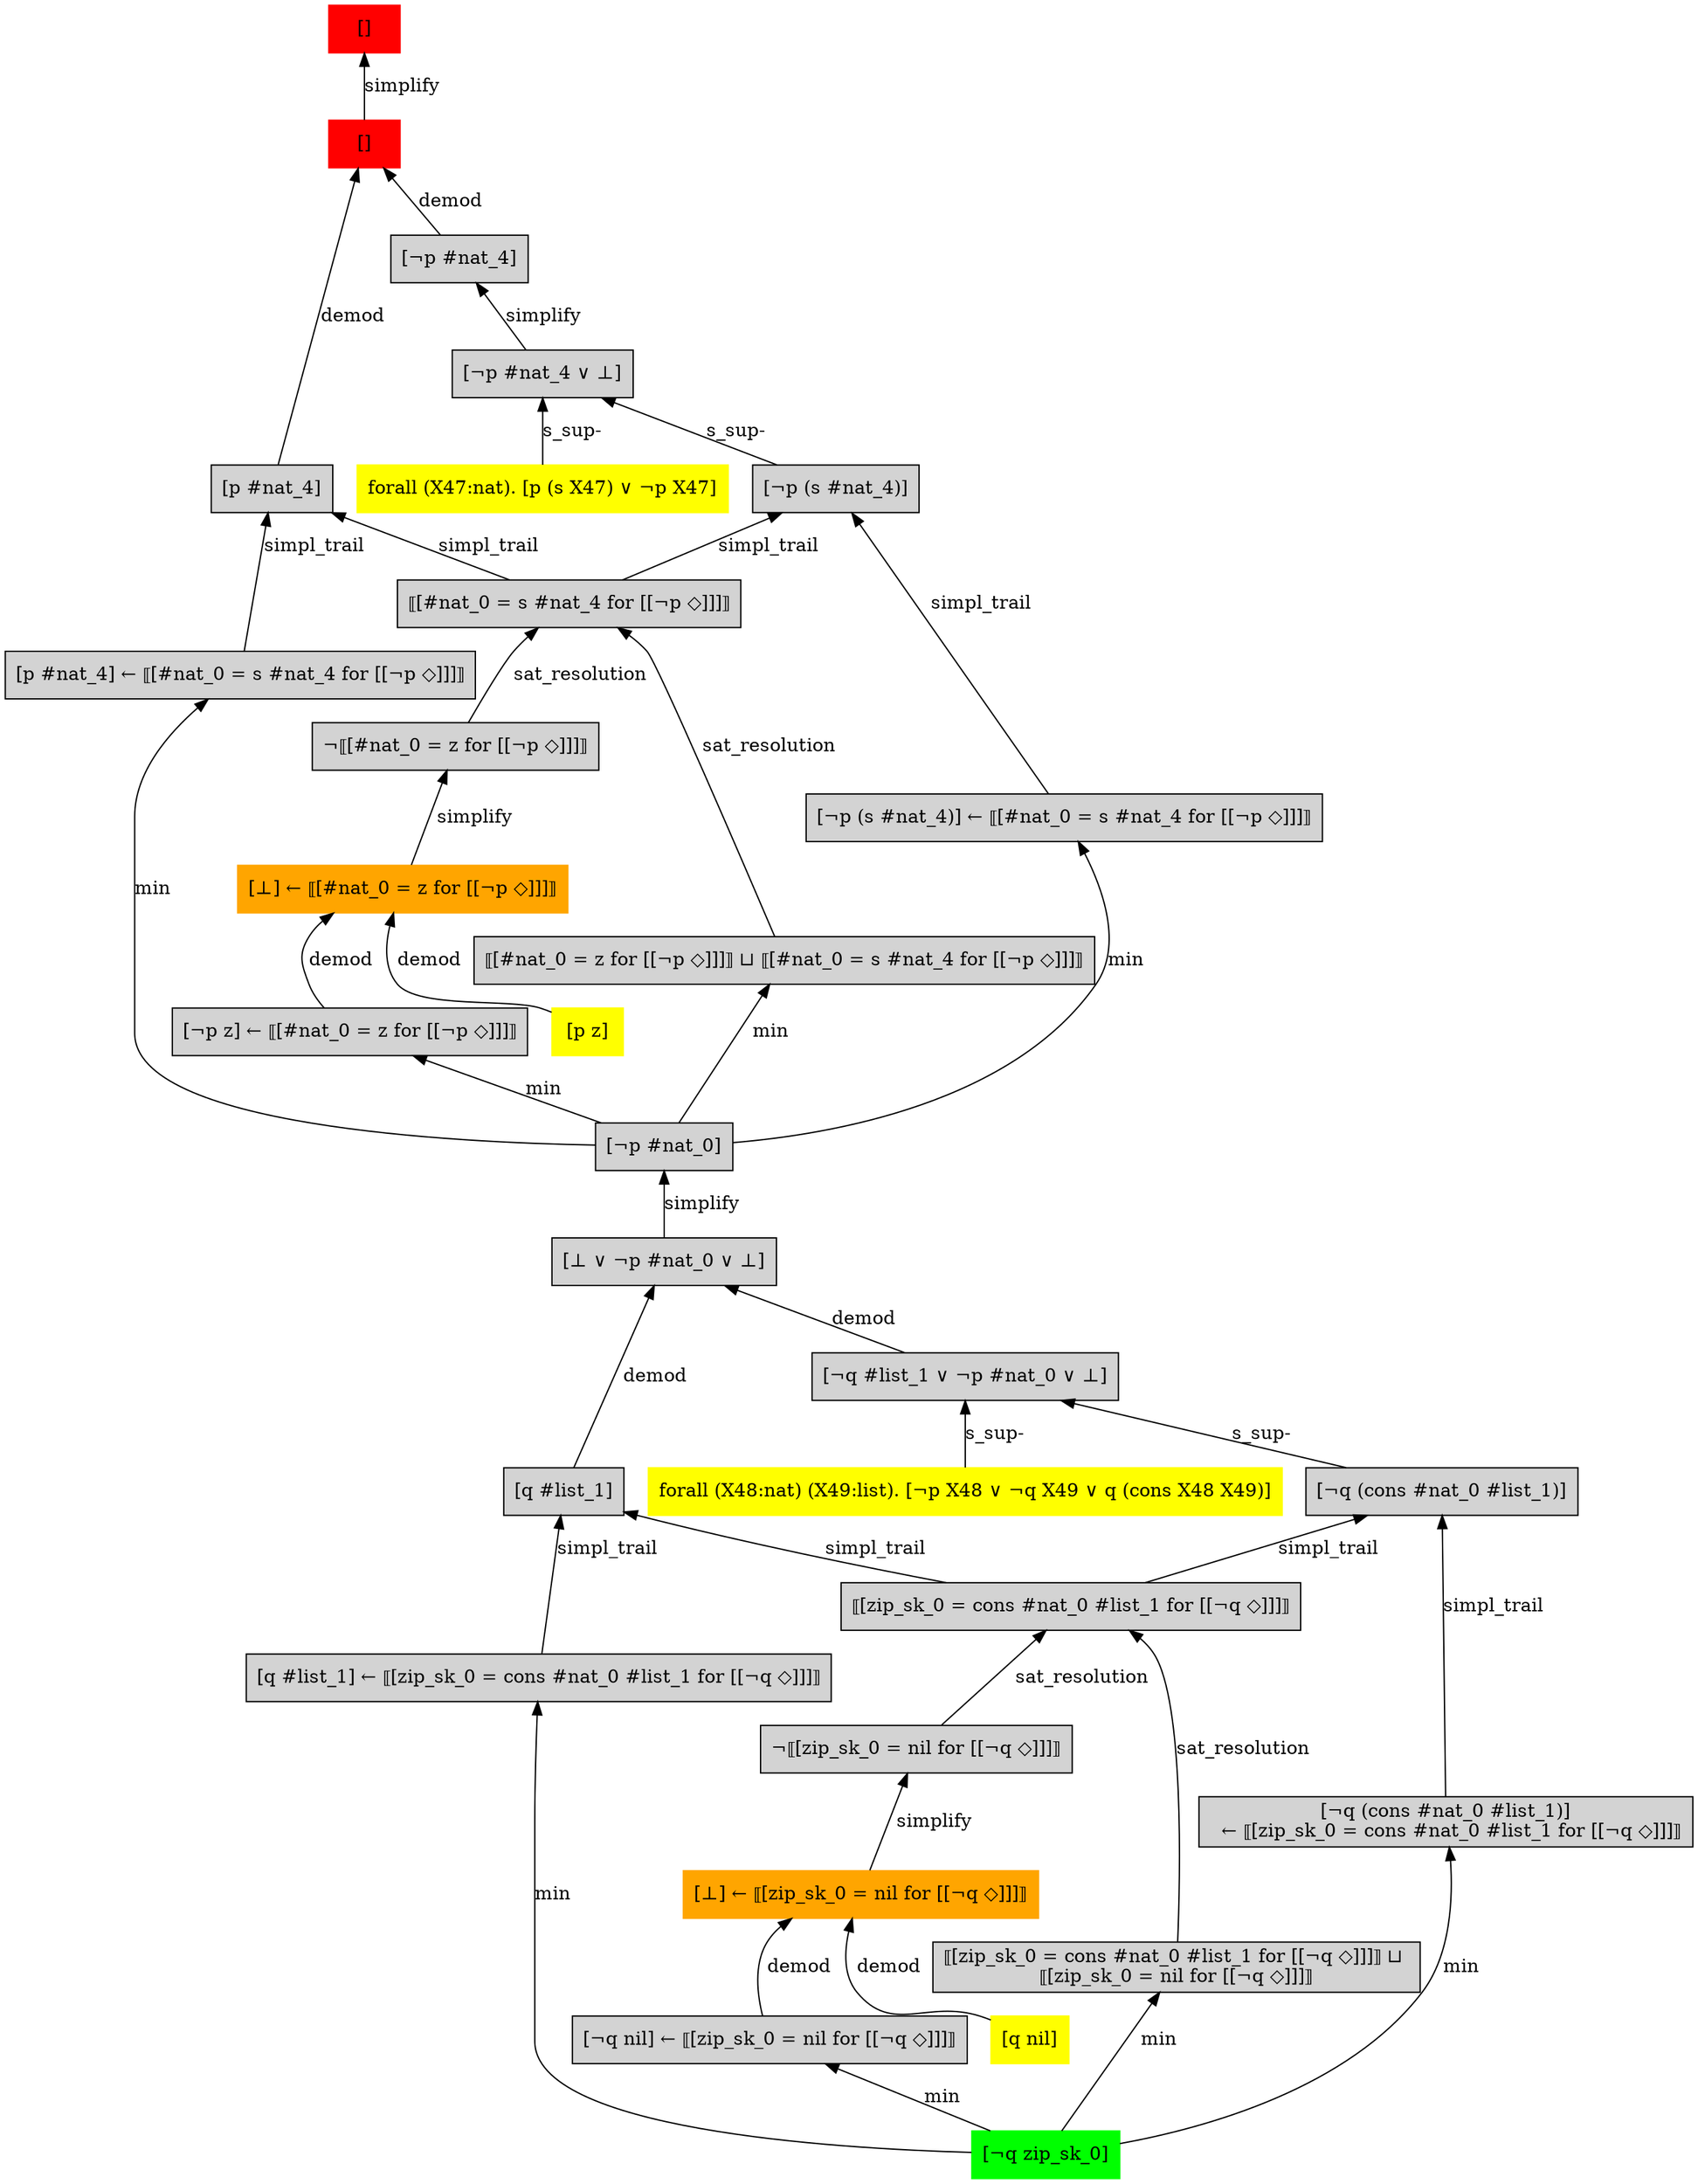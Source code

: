 digraph "unsat_graph" {
  vertex_0 [color=red, label="[]", shape=box, style=filled];
  vertex_0 -> vertex_1 [label="simplify", dir="back"];
  vertex_1 [color=red, label="[]", shape=box, style=filled];
  vertex_1 -> vertex_2 [label="demod", dir="back"];
  vertex_2 [shape=box, label="[p #nat_4]", style=filled];
  vertex_2 -> vertex_3 [label="simpl_trail", dir="back"];
  vertex_3 [shape=box, label="⟦[#nat_0 = s #nat_4 for [[¬p ◇]]]⟧", style=filled];
  vertex_3 -> vertex_4 [label="sat_resolution", dir="back"];
  vertex_4 [shape=box, label="¬⟦[#nat_0 = z for [[¬p ◇]]]⟧", style=filled];
  vertex_4 -> vertex_5 [label="simplify", dir="back"];
  vertex_5 [color=orange, shape=box, label="[⊥] ← ⟦[#nat_0 = z for [[¬p ◇]]]⟧", style=filled];
  vertex_5 -> vertex_6 [label="demod", dir="back"];
  vertex_6 [color=yellow, shape=box, label="[p z]", style=filled];
  vertex_5 -> vertex_7 [label="demod", dir="back"];
  vertex_7 [shape=box, label="[¬p z] ← ⟦[#nat_0 = z for [[¬p ◇]]]⟧", style=filled];
  vertex_7 -> vertex_8 [label="min", dir="back"];
  vertex_8 [shape=box, label="[¬p #nat_0]", style=filled];
  vertex_8 -> vertex_9 [label="simplify", dir="back"];
  vertex_9 [shape=box, label="[⊥ ∨ ¬p #nat_0 ∨ ⊥]", style=filled];
  vertex_9 -> vertex_10 [label="demod", dir="back"];
  vertex_10 [shape=box, label="[q #list_1]", style=filled];
  vertex_10 -> vertex_11 [label="simpl_trail", dir="back"];
  vertex_11 [shape=box, label="⟦[zip_sk_0 = cons #nat_0 #list_1 for [[¬q ◇]]]⟧", style=filled];
  vertex_11 -> vertex_12 [label="sat_resolution", dir="back"];
  vertex_12 [shape=box, label="¬⟦[zip_sk_0 = nil for [[¬q ◇]]]⟧", style=filled];
  vertex_12 -> vertex_13 [label="simplify", dir="back"];
  vertex_13 [color=orange, shape=box, label="[⊥] ← ⟦[zip_sk_0 = nil for [[¬q ◇]]]⟧", style=filled];
  vertex_13 -> vertex_14 [label="demod", dir="back"];
  vertex_14 [color=yellow, shape=box, label="[q nil]", style=filled];
  vertex_13 -> vertex_15 [label="demod", dir="back"];
  vertex_15 [shape=box, label="[¬q nil] ← ⟦[zip_sk_0 = nil for [[¬q ◇]]]⟧", style=filled];
  vertex_15 -> vertex_16 [label="min", dir="back"];
  vertex_16 [color=green, shape=box, label="[¬q zip_sk_0]", style=filled];
  vertex_11 -> vertex_17 [label="sat_resolution", dir="back"];
  vertex_17 [shape=box, label="⟦[zip_sk_0 = cons #nat_0 #list_1 for [[¬q ◇]]]⟧ ⊔ 
⟦[zip_sk_0 = nil for [[¬q ◇]]]⟧", style=filled];
  vertex_17 -> vertex_16 [label="min", dir="back"];
  vertex_10 -> vertex_18 [label="simpl_trail", dir="back"];
  vertex_18 [shape=box, label="[q #list_1] ← ⟦[zip_sk_0 = cons #nat_0 #list_1 for [[¬q ◇]]]⟧", style=filled];
  vertex_18 -> vertex_16 [label="min", dir="back"];
  vertex_9 -> vertex_19 [label="demod", dir="back"];
  vertex_19 [shape=box, label="[¬q #list_1 ∨ ¬p #nat_0 ∨ ⊥]", style=filled];
  vertex_19 -> vertex_20 [label="s_sup-", dir="back"];
  vertex_20 [shape=box, label="[¬q (cons #nat_0 #list_1)]", style=filled];
  vertex_20 -> vertex_11 [label="simpl_trail", dir="back"];
  vertex_20 -> vertex_21 [label="simpl_trail", dir="back"];
  vertex_21 [shape=box, label="[¬q (cons #nat_0 #list_1)]
  ← ⟦[zip_sk_0 = cons #nat_0 #list_1 for [[¬q ◇]]]⟧", style=filled];
  vertex_21 -> vertex_16 [label="min", dir="back"];
  vertex_19 -> vertex_22 [label="s_sup-", dir="back"];
  vertex_22 [color=yellow, shape=box, label="forall (X48:nat) (X49:list). [¬p X48 ∨ ¬q X49 ∨ q (cons X48 X49)]", style=filled];
  vertex_3 -> vertex_23 [label="sat_resolution", dir="back"];
  vertex_23 [shape=box, label="⟦[#nat_0 = z for [[¬p ◇]]]⟧ ⊔ ⟦[#nat_0 = s #nat_4 for [[¬p ◇]]]⟧", style=filled];
  vertex_23 -> vertex_8 [label="min", dir="back"];
  vertex_2 -> vertex_24 [label="simpl_trail", dir="back"];
  vertex_24 [shape=box, label="[p #nat_4] ← ⟦[#nat_0 = s #nat_4 for [[¬p ◇]]]⟧", style=filled];
  vertex_24 -> vertex_8 [label="min", dir="back"];
  vertex_1 -> vertex_25 [label="demod", dir="back"];
  vertex_25 [shape=box, label="[¬p #nat_4]", style=filled];
  vertex_25 -> vertex_26 [label="simplify", dir="back"];
  vertex_26 [shape=box, label="[¬p #nat_4 ∨ ⊥]", style=filled];
  vertex_26 -> vertex_27 [label="s_sup-", dir="back"];
  vertex_27 [shape=box, label="[¬p (s #nat_4)]", style=filled];
  vertex_27 -> vertex_3 [label="simpl_trail", dir="back"];
  vertex_27 -> vertex_28 [label="simpl_trail", dir="back"];
  vertex_28 [shape=box, label="[¬p (s #nat_4)] ← ⟦[#nat_0 = s #nat_4 for [[¬p ◇]]]⟧", style=filled];
  vertex_28 -> vertex_8 [label="min", dir="back"];
  vertex_26 -> vertex_29 [label="s_sup-", dir="back"];
  vertex_29 [color=yellow, shape=box, label="forall (X47:nat). [p (s X47) ∨ ¬p X47]", style=filled];
  }



